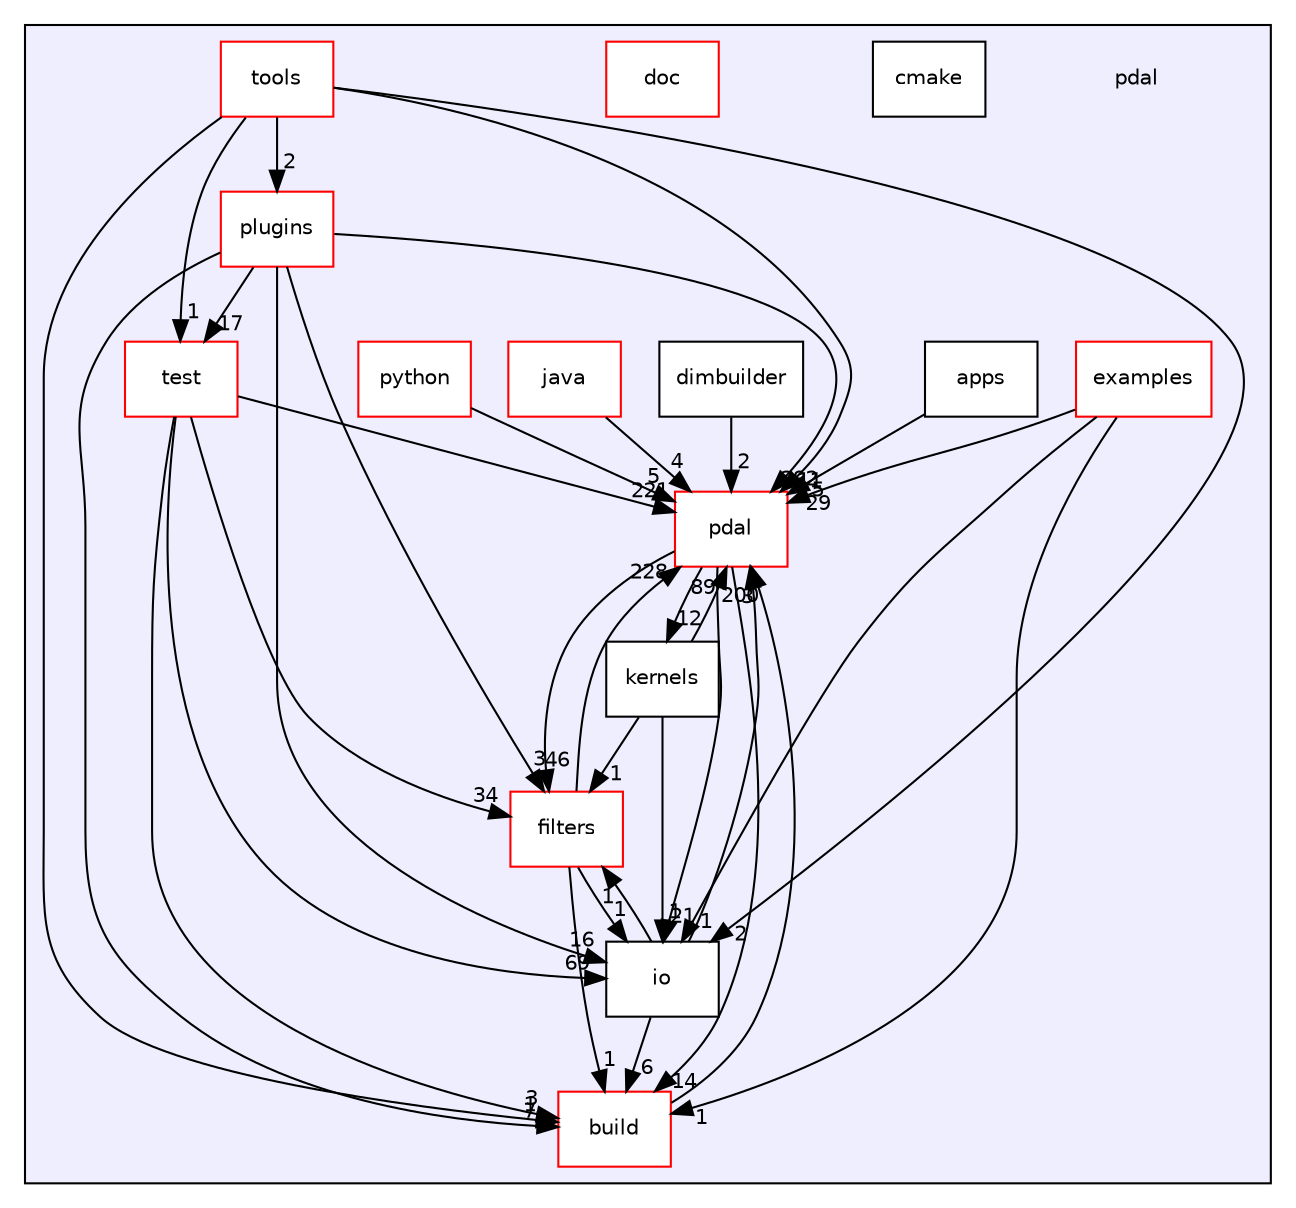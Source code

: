 digraph "pdal" {
  compound=true
  node [ fontsize="10", fontname="Helvetica"];
  edge [ labelfontsize="10", labelfontname="Helvetica"];
  subgraph clusterdir_a542be5b8e919f24a4504a2b5a97aa0f {
    graph [ bgcolor="#eeeeff", pencolor="black", label="" URL="dir_a542be5b8e919f24a4504a2b5a97aa0f.html"];
    dir_a542be5b8e919f24a4504a2b5a97aa0f [shape=plaintext label="pdal"];
    dir_7c53b93cbad864bf315fe0ad3dcd01c2 [shape=box label="apps" color="black" fillcolor="white" style="filled" URL="dir_7c53b93cbad864bf315fe0ad3dcd01c2.html"];
    dir_58d97b97570bab8e4f5aca2d6cc8ee64 [shape=box label="build" color="red" fillcolor="white" style="filled" URL="dir_58d97b97570bab8e4f5aca2d6cc8ee64.html"];
    dir_e95c5146668f1b67876b356f479e6094 [shape=box label="cmake" color="black" fillcolor="white" style="filled" URL="dir_e95c5146668f1b67876b356f479e6094.html"];
    dir_65bf40af80e4816c83ed0202110f1bc1 [shape=box label="dimbuilder" color="black" fillcolor="white" style="filled" URL="dir_65bf40af80e4816c83ed0202110f1bc1.html"];
    dir_a081711249627a308d8141669669afa5 [shape=box label="doc" color="red" fillcolor="white" style="filled" URL="dir_a081711249627a308d8141669669afa5.html"];
    dir_0ec5a5f8bb95ee937593e134d46882c3 [shape=box label="examples" color="red" fillcolor="white" style="filled" URL="dir_0ec5a5f8bb95ee937593e134d46882c3.html"];
    dir_9348238a26585a7e0b208544997ebe2f [shape=box label="filters" color="red" fillcolor="white" style="filled" URL="dir_9348238a26585a7e0b208544997ebe2f.html"];
    dir_1d5bbadd870fe047ff237b24e55617ae [shape=box label="io" color="black" fillcolor="white" style="filled" URL="dir_1d5bbadd870fe047ff237b24e55617ae.html"];
    dir_8ce60a8b7e72cc45c721badee95aa6df [shape=box label="java" color="red" fillcolor="white" style="filled" URL="dir_8ce60a8b7e72cc45c721badee95aa6df.html"];
    dir_21e84184e350592cc7c8785aae642832 [shape=box label="kernels" color="black" fillcolor="white" style="filled" URL="dir_21e84184e350592cc7c8785aae642832.html"];
    dir_37e2adedb6e706efcbfadb5213756005 [shape=box label="pdal" color="red" fillcolor="white" style="filled" URL="dir_37e2adedb6e706efcbfadb5213756005.html"];
    dir_afa3ef11413a136c9ba1f7af288efe0d [shape=box label="plugins" color="red" fillcolor="white" style="filled" URL="dir_afa3ef11413a136c9ba1f7af288efe0d.html"];
    dir_e0ef604154743cab274cf3b892d967fa [shape=box label="python" color="red" fillcolor="white" style="filled" URL="dir_e0ef604154743cab274cf3b892d967fa.html"];
    dir_88aa5027650279860e272a4a9998da6e [shape=box label="test" color="red" fillcolor="white" style="filled" URL="dir_88aa5027650279860e272a4a9998da6e.html"];
    dir_5964f52c3a0fed137634318fa92af785 [shape=box label="tools" color="red" fillcolor="white" style="filled" URL="dir_5964f52c3a0fed137634318fa92af785.html"];
  }
  dir_37e2adedb6e706efcbfadb5213756005->dir_21e84184e350592cc7c8785aae642832 [headlabel="12", labeldistance=1.5 headhref="dir_000050_000049.html"];
  dir_37e2adedb6e706efcbfadb5213756005->dir_58d97b97570bab8e4f5aca2d6cc8ee64 [headlabel="14", labeldistance=1.5 headhref="dir_000050_000002.html"];
  dir_37e2adedb6e706efcbfadb5213756005->dir_1d5bbadd870fe047ff237b24e55617ae [headlabel="21", labeldistance=1.5 headhref="dir_000050_000044.html"];
  dir_37e2adedb6e706efcbfadb5213756005->dir_9348238a26585a7e0b208544997ebe2f [headlabel="46", labeldistance=1.5 headhref="dir_000050_000042.html"];
  dir_21e84184e350592cc7c8785aae642832->dir_37e2adedb6e706efcbfadb5213756005 [headlabel="89", labeldistance=1.5 headhref="dir_000049_000050.html"];
  dir_21e84184e350592cc7c8785aae642832->dir_1d5bbadd870fe047ff237b24e55617ae [headlabel="1", labeldistance=1.5 headhref="dir_000049_000044.html"];
  dir_21e84184e350592cc7c8785aae642832->dir_9348238a26585a7e0b208544997ebe2f [headlabel="1", labeldistance=1.5 headhref="dir_000049_000042.html"];
  dir_7c53b93cbad864bf315fe0ad3dcd01c2->dir_37e2adedb6e706efcbfadb5213756005 [headlabel="5", labeldistance=1.5 headhref="dir_000001_000050.html"];
  dir_65bf40af80e4816c83ed0202110f1bc1->dir_37e2adedb6e706efcbfadb5213756005 [headlabel="2", labeldistance=1.5 headhref="dir_000018_000050.html"];
  dir_afa3ef11413a136c9ba1f7af288efe0d->dir_37e2adedb6e706efcbfadb5213756005 [headlabel="292", labeldistance=1.5 headhref="dir_000054_000050.html"];
  dir_afa3ef11413a136c9ba1f7af288efe0d->dir_88aa5027650279860e272a4a9998da6e [headlabel="17", labeldistance=1.5 headhref="dir_000054_000012.html"];
  dir_afa3ef11413a136c9ba1f7af288efe0d->dir_58d97b97570bab8e4f5aca2d6cc8ee64 [headlabel="7", labeldistance=1.5 headhref="dir_000054_000002.html"];
  dir_afa3ef11413a136c9ba1f7af288efe0d->dir_1d5bbadd870fe047ff237b24e55617ae [headlabel="16", labeldistance=1.5 headhref="dir_000054_000044.html"];
  dir_afa3ef11413a136c9ba1f7af288efe0d->dir_9348238a26585a7e0b208544997ebe2f [headlabel="3", labeldistance=1.5 headhref="dir_000054_000042.html"];
  dir_88aa5027650279860e272a4a9998da6e->dir_37e2adedb6e706efcbfadb5213756005 [headlabel="221", labeldistance=1.5 headhref="dir_000012_000050.html"];
  dir_88aa5027650279860e272a4a9998da6e->dir_58d97b97570bab8e4f5aca2d6cc8ee64 [headlabel="3", labeldistance=1.5 headhref="dir_000012_000002.html"];
  dir_88aa5027650279860e272a4a9998da6e->dir_1d5bbadd870fe047ff237b24e55617ae [headlabel="69", labeldistance=1.5 headhref="dir_000012_000044.html"];
  dir_88aa5027650279860e272a4a9998da6e->dir_9348238a26585a7e0b208544997ebe2f [headlabel="34", labeldistance=1.5 headhref="dir_000012_000042.html"];
  dir_58d97b97570bab8e4f5aca2d6cc8ee64->dir_37e2adedb6e706efcbfadb5213756005 [headlabel="3", labeldistance=1.5 headhref="dir_000002_000050.html"];
  dir_5964f52c3a0fed137634318fa92af785->dir_37e2adedb6e706efcbfadb5213756005 [headlabel="11", labeldistance=1.5 headhref="dir_000112_000050.html"];
  dir_5964f52c3a0fed137634318fa92af785->dir_afa3ef11413a136c9ba1f7af288efe0d [headlabel="2", labeldistance=1.5 headhref="dir_000112_000054.html"];
  dir_5964f52c3a0fed137634318fa92af785->dir_88aa5027650279860e272a4a9998da6e [headlabel="1", labeldistance=1.5 headhref="dir_000112_000012.html"];
  dir_5964f52c3a0fed137634318fa92af785->dir_58d97b97570bab8e4f5aca2d6cc8ee64 [headlabel="1", labeldistance=1.5 headhref="dir_000112_000002.html"];
  dir_5964f52c3a0fed137634318fa92af785->dir_1d5bbadd870fe047ff237b24e55617ae [headlabel="2", labeldistance=1.5 headhref="dir_000112_000044.html"];
  dir_0ec5a5f8bb95ee937593e134d46882c3->dir_37e2adedb6e706efcbfadb5213756005 [headlabel="29", labeldistance=1.5 headhref="dir_000036_000050.html"];
  dir_0ec5a5f8bb95ee937593e134d46882c3->dir_58d97b97570bab8e4f5aca2d6cc8ee64 [headlabel="1", labeldistance=1.5 headhref="dir_000036_000002.html"];
  dir_0ec5a5f8bb95ee937593e134d46882c3->dir_1d5bbadd870fe047ff237b24e55617ae [headlabel="1", labeldistance=1.5 headhref="dir_000036_000044.html"];
  dir_e0ef604154743cab274cf3b892d967fa->dir_37e2adedb6e706efcbfadb5213756005 [headlabel="5", labeldistance=1.5 headhref="dir_000029_000050.html"];
  dir_8ce60a8b7e72cc45c721badee95aa6df->dir_37e2adedb6e706efcbfadb5213756005 [headlabel="4", labeldistance=1.5 headhref="dir_000045_000050.html"];
  dir_1d5bbadd870fe047ff237b24e55617ae->dir_37e2adedb6e706efcbfadb5213756005 [headlabel="200", labeldistance=1.5 headhref="dir_000044_000050.html"];
  dir_1d5bbadd870fe047ff237b24e55617ae->dir_58d97b97570bab8e4f5aca2d6cc8ee64 [headlabel="6", labeldistance=1.5 headhref="dir_000044_000002.html"];
  dir_1d5bbadd870fe047ff237b24e55617ae->dir_9348238a26585a7e0b208544997ebe2f [headlabel="1", labeldistance=1.5 headhref="dir_000044_000042.html"];
  dir_9348238a26585a7e0b208544997ebe2f->dir_37e2adedb6e706efcbfadb5213756005 [headlabel="228", labeldistance=1.5 headhref="dir_000042_000050.html"];
  dir_9348238a26585a7e0b208544997ebe2f->dir_58d97b97570bab8e4f5aca2d6cc8ee64 [headlabel="1", labeldistance=1.5 headhref="dir_000042_000002.html"];
  dir_9348238a26585a7e0b208544997ebe2f->dir_1d5bbadd870fe047ff237b24e55617ae [headlabel="1", labeldistance=1.5 headhref="dir_000042_000044.html"];
}
